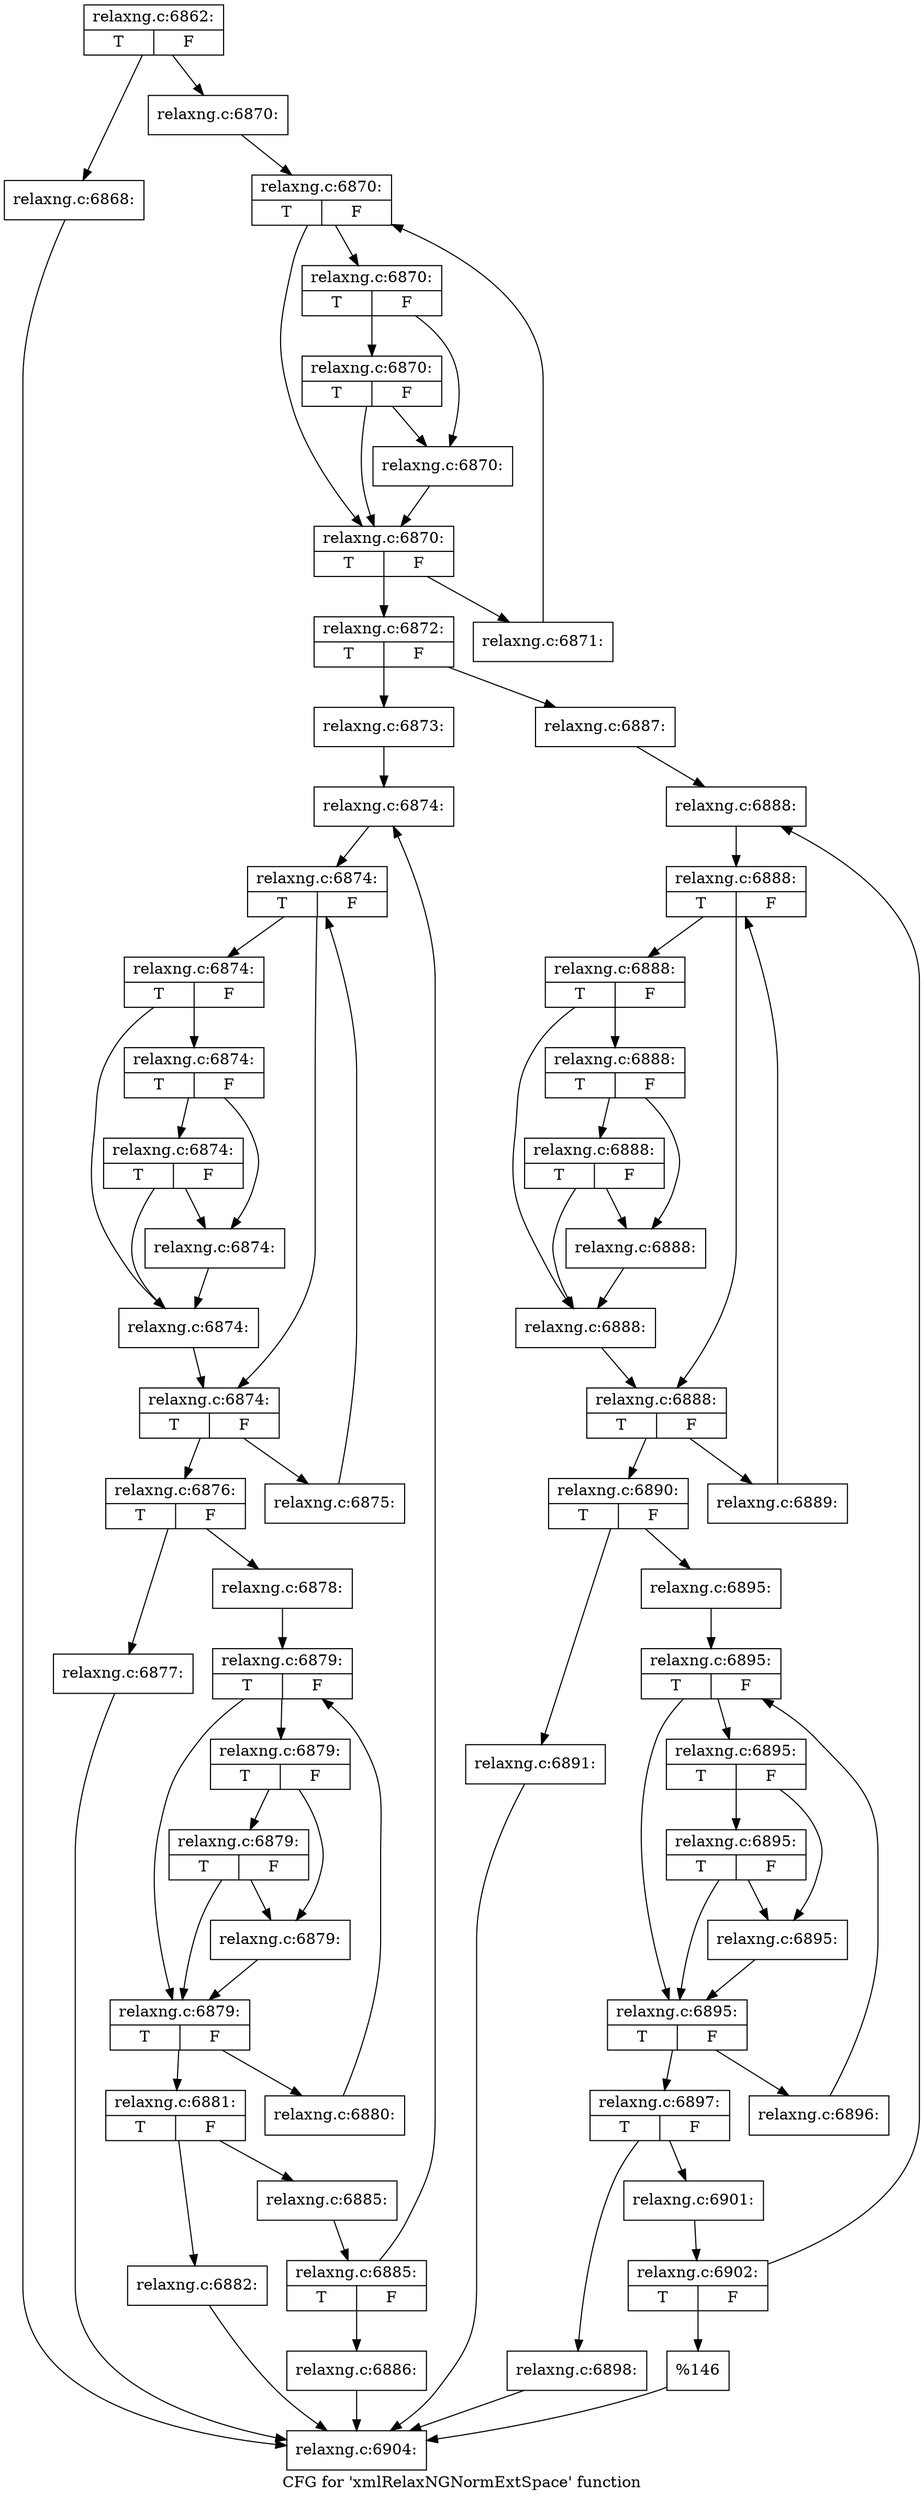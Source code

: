 digraph "CFG for 'xmlRelaxNGNormExtSpace' function" {
	label="CFG for 'xmlRelaxNGNormExtSpace' function";

	Node0x3b4e960 [shape=record,label="{relaxng.c:6862:|{<s0>T|<s1>F}}"];
	Node0x3b4e960 -> Node0x3c13580;
	Node0x3b4e960 -> Node0x3c135d0;
	Node0x3c13580 [shape=record,label="{relaxng.c:6868:}"];
	Node0x3c13580 -> Node0x3c14920;
	Node0x3c135d0 [shape=record,label="{relaxng.c:6870:}"];
	Node0x3c135d0 -> Node0x3c13910;
	Node0x3c13910 [shape=record,label="{relaxng.c:6870:|{<s0>T|<s1>F}}"];
	Node0x3c13910 -> Node0x3c13bb0;
	Node0x3c13910 -> Node0x3c13c50;
	Node0x3c13c50 [shape=record,label="{relaxng.c:6870:|{<s0>T|<s1>F}}"];
	Node0x3c13c50 -> Node0x3c13eb0;
	Node0x3c13c50 -> Node0x3c13c00;
	Node0x3c13eb0 [shape=record,label="{relaxng.c:6870:|{<s0>T|<s1>F}}"];
	Node0x3c13eb0 -> Node0x3c13bb0;
	Node0x3c13eb0 -> Node0x3c13c00;
	Node0x3c13c00 [shape=record,label="{relaxng.c:6870:}"];
	Node0x3c13c00 -> Node0x3c13bb0;
	Node0x3c13bb0 [shape=record,label="{relaxng.c:6870:|{<s0>T|<s1>F}}"];
	Node0x3c13bb0 -> Node0x3c142e0;
	Node0x3c13bb0 -> Node0x3c13b30;
	Node0x3c142e0 [shape=record,label="{relaxng.c:6871:}"];
	Node0x3c142e0 -> Node0x3c13910;
	Node0x3c13b30 [shape=record,label="{relaxng.c:6872:|{<s0>T|<s1>F}}"];
	Node0x3c13b30 -> Node0x3c148d0;
	Node0x3c13b30 -> Node0x3c14970;
	Node0x3c148d0 [shape=record,label="{relaxng.c:6873:}"];
	Node0x3c148d0 -> Node0x3c14dc0;
	Node0x3c14dc0 [shape=record,label="{relaxng.c:6874:}"];
	Node0x3c14dc0 -> Node0x3c15020;
	Node0x3c15020 [shape=record,label="{relaxng.c:6874:|{<s0>T|<s1>F}}"];
	Node0x3c15020 -> Node0x3c15210;
	Node0x3c15020 -> Node0x3c151c0;
	Node0x3c15210 [shape=record,label="{relaxng.c:6874:|{<s0>T|<s1>F}}"];
	Node0x3c15210 -> Node0x3c15610;
	Node0x3c15210 -> Node0x3c156b0;
	Node0x3c156b0 [shape=record,label="{relaxng.c:6874:|{<s0>T|<s1>F}}"];
	Node0x3c156b0 -> Node0x3c15910;
	Node0x3c156b0 -> Node0x3c15660;
	Node0x3c15910 [shape=record,label="{relaxng.c:6874:|{<s0>T|<s1>F}}"];
	Node0x3c15910 -> Node0x3c15610;
	Node0x3c15910 -> Node0x3c15660;
	Node0x3c15660 [shape=record,label="{relaxng.c:6874:}"];
	Node0x3c15660 -> Node0x3c15610;
	Node0x3c15610 [shape=record,label="{relaxng.c:6874:}"];
	Node0x3c15610 -> Node0x3c151c0;
	Node0x3c151c0 [shape=record,label="{relaxng.c:6874:|{<s0>T|<s1>F}}"];
	Node0x3c151c0 -> Node0x3c15dc0;
	Node0x3c151c0 -> Node0x3c15140;
	Node0x3c15dc0 [shape=record,label="{relaxng.c:6875:}"];
	Node0x3c15dc0 -> Node0x3c15020;
	Node0x3c15140 [shape=record,label="{relaxng.c:6876:|{<s0>T|<s1>F}}"];
	Node0x3c15140 -> Node0x3c16490;
	Node0x3c15140 -> Node0x3c164e0;
	Node0x3c16490 [shape=record,label="{relaxng.c:6877:}"];
	Node0x3c16490 -> Node0x3c14920;
	Node0x3c164e0 [shape=record,label="{relaxng.c:6878:}"];
	Node0x3c164e0 -> Node0x3c16a80;
	Node0x3c16a80 [shape=record,label="{relaxng.c:6879:|{<s0>T|<s1>F}}"];
	Node0x3c16a80 -> Node0x3c16d20;
	Node0x3c16a80 -> Node0x3c16dc0;
	Node0x3c16dc0 [shape=record,label="{relaxng.c:6879:|{<s0>T|<s1>F}}"];
	Node0x3c16dc0 -> Node0x3c17020;
	Node0x3c16dc0 -> Node0x3c16d70;
	Node0x3c17020 [shape=record,label="{relaxng.c:6879:|{<s0>T|<s1>F}}"];
	Node0x3c17020 -> Node0x3c16d20;
	Node0x3c17020 -> Node0x3c16d70;
	Node0x3c16d70 [shape=record,label="{relaxng.c:6879:}"];
	Node0x3c16d70 -> Node0x3c16d20;
	Node0x3c16d20 [shape=record,label="{relaxng.c:6879:|{<s0>T|<s1>F}}"];
	Node0x3c16d20 -> Node0x3c17450;
	Node0x3c16d20 -> Node0x3c16ca0;
	Node0x3c17450 [shape=record,label="{relaxng.c:6880:}"];
	Node0x3c17450 -> Node0x3c16a80;
	Node0x3c16ca0 [shape=record,label="{relaxng.c:6881:|{<s0>T|<s1>F}}"];
	Node0x3c16ca0 -> Node0x3c17a40;
	Node0x3c16ca0 -> Node0x3c17a90;
	Node0x3c17a40 [shape=record,label="{relaxng.c:6882:}"];
	Node0x3c17a40 -> Node0x3c14920;
	Node0x3c17a90 [shape=record,label="{relaxng.c:6885:}"];
	Node0x3c17a90 -> Node0x3c14d70;
	Node0x3c14d70 [shape=record,label="{relaxng.c:6885:|{<s0>T|<s1>F}}"];
	Node0x3c14d70 -> Node0x3c14dc0;
	Node0x3c14d70 -> Node0x3c14d20;
	Node0x3c14d20 [shape=record,label="{relaxng.c:6886:}"];
	Node0x3c14d20 -> Node0x3c14920;
	Node0x3c14970 [shape=record,label="{relaxng.c:6887:}"];
	Node0x3c14970 -> Node0x3c18480;
	Node0x3c18480 [shape=record,label="{relaxng.c:6888:}"];
	Node0x3c18480 -> Node0x3c18740;
	Node0x3c18740 [shape=record,label="{relaxng.c:6888:|{<s0>T|<s1>F}}"];
	Node0x3c18740 -> Node0x3a51c20;
	Node0x3c18740 -> Node0x3a51bd0;
	Node0x3a51c20 [shape=record,label="{relaxng.c:6888:|{<s0>T|<s1>F}}"];
	Node0x3a51c20 -> Node0x3c18d50;
	Node0x3a51c20 -> Node0x3c18df0;
	Node0x3c18df0 [shape=record,label="{relaxng.c:6888:|{<s0>T|<s1>F}}"];
	Node0x3c18df0 -> Node0x3c19050;
	Node0x3c18df0 -> Node0x3c18da0;
	Node0x3c19050 [shape=record,label="{relaxng.c:6888:|{<s0>T|<s1>F}}"];
	Node0x3c19050 -> Node0x3c18d50;
	Node0x3c19050 -> Node0x3c18da0;
	Node0x3c18da0 [shape=record,label="{relaxng.c:6888:}"];
	Node0x3c18da0 -> Node0x3c18d50;
	Node0x3c18d50 [shape=record,label="{relaxng.c:6888:}"];
	Node0x3c18d50 -> Node0x3a51bd0;
	Node0x3a51bd0 [shape=record,label="{relaxng.c:6888:|{<s0>T|<s1>F}}"];
	Node0x3a51bd0 -> Node0x3c19500;
	Node0x3a51bd0 -> Node0x3a51b50;
	Node0x3c19500 [shape=record,label="{relaxng.c:6889:}"];
	Node0x3c19500 -> Node0x3c18740;
	Node0x3a51b50 [shape=record,label="{relaxng.c:6890:|{<s0>T|<s1>F}}"];
	Node0x3a51b50 -> Node0x3c19f10;
	Node0x3a51b50 -> Node0x3c19f60;
	Node0x3c19f10 [shape=record,label="{relaxng.c:6891:}"];
	Node0x3c19f10 -> Node0x3c14920;
	Node0x3c19f60 [shape=record,label="{relaxng.c:6895:}"];
	Node0x3c19f60 -> Node0x3c1a600;
	Node0x3c1a600 [shape=record,label="{relaxng.c:6895:|{<s0>T|<s1>F}}"];
	Node0x3c1a600 -> Node0x3c1a8a0;
	Node0x3c1a600 -> Node0x3c1a940;
	Node0x3c1a940 [shape=record,label="{relaxng.c:6895:|{<s0>T|<s1>F}}"];
	Node0x3c1a940 -> Node0x3c1aba0;
	Node0x3c1a940 -> Node0x3c1a8f0;
	Node0x3c1aba0 [shape=record,label="{relaxng.c:6895:|{<s0>T|<s1>F}}"];
	Node0x3c1aba0 -> Node0x3c1a8a0;
	Node0x3c1aba0 -> Node0x3c1a8f0;
	Node0x3c1a8f0 [shape=record,label="{relaxng.c:6895:}"];
	Node0x3c1a8f0 -> Node0x3c1a8a0;
	Node0x3c1a8a0 [shape=record,label="{relaxng.c:6895:|{<s0>T|<s1>F}}"];
	Node0x3c1a8a0 -> Node0x3c1afd0;
	Node0x3c1a8a0 -> Node0x3c1a820;
	Node0x3c1afd0 [shape=record,label="{relaxng.c:6896:}"];
	Node0x3c1afd0 -> Node0x3c1a600;
	Node0x3c1a820 [shape=record,label="{relaxng.c:6897:|{<s0>T|<s1>F}}"];
	Node0x3c1a820 -> Node0x3c1b5c0;
	Node0x3c1a820 -> Node0x3c1b610;
	Node0x3c1b5c0 [shape=record,label="{relaxng.c:6898:}"];
	Node0x3c1b5c0 -> Node0x3c14920;
	Node0x3c1b610 [shape=record,label="{relaxng.c:6901:}"];
	Node0x3c1b610 -> Node0x3c18430;
	Node0x3c18430 [shape=record,label="{relaxng.c:6902:|{<s0>T|<s1>F}}"];
	Node0x3c18430 -> Node0x3c18480;
	Node0x3c18430 -> Node0x3c183e0;
	Node0x3c183e0 [shape=record,label="{%146}"];
	Node0x3c183e0 -> Node0x3c14920;
	Node0x3c14920 [shape=record,label="{relaxng.c:6904:}"];
}
